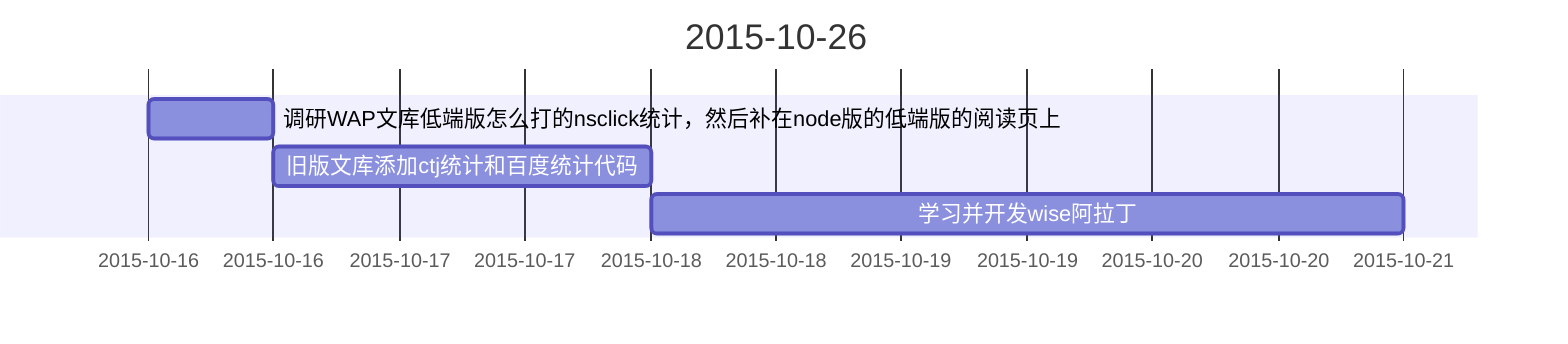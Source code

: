 gantt
    dateFormat YYYY-MM-DD
    title 2015-10-26
    调研WAP文库低端版怎么打的nsclick统计，然后补在node版的低端版的阅读页上:a1, 2015-10-16, 12h
    旧版文库添加ctj统计和百度统计代码:a2, after a1, 36h
    学习并开发wise阿拉丁:a3, after a2, 3d